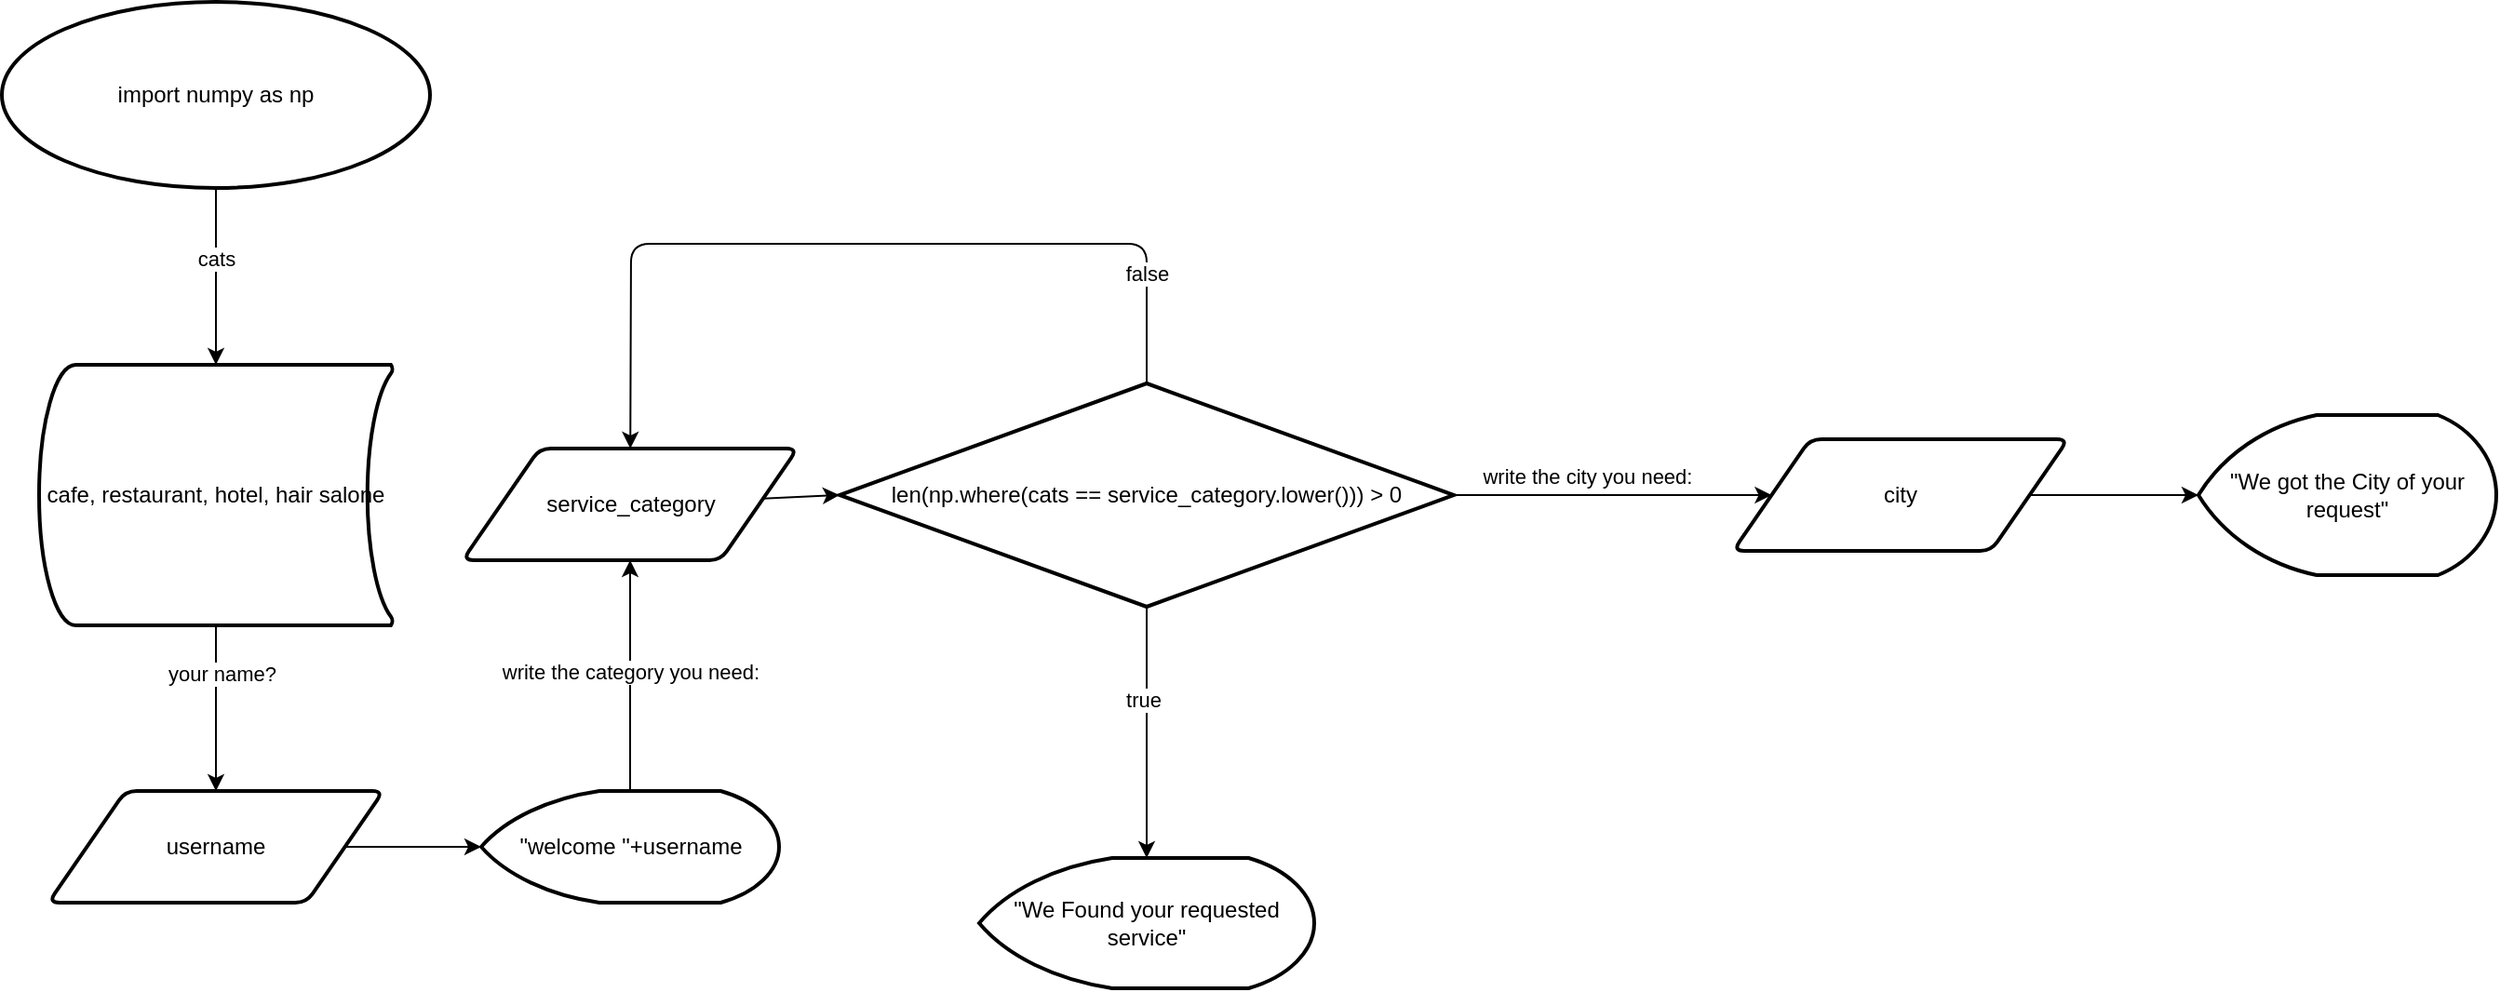 <mxfile>
    <diagram id="IwPKc2rh2Yczsk_fZYmh" name="Page-1">
        <mxGraphModel dx="736" dy="1011" grid="1" gridSize="10" guides="1" tooltips="1" connect="1" arrows="1" fold="1" page="0" pageScale="1" pageWidth="1169" pageHeight="827" math="0" shadow="0">
            <root>
                <mxCell id="0"/>
                <mxCell id="1" parent="0"/>
                <mxCell id="29" style="edgeStyle=none;html=1;entryX=0;entryY=0.5;entryDx=0;entryDy=0;entryPerimeter=0;" parent="1" source="8" target="28" edge="1">
                    <mxGeometry relative="1" as="geometry"/>
                </mxCell>
                <mxCell id="8" value="service_category" style="shape=parallelogram;html=1;strokeWidth=2;perimeter=parallelogramPerimeter;whiteSpace=wrap;rounded=1;arcSize=12;size=0.23;" parent="1" vertex="1">
                    <mxGeometry x="617.5" y="150" width="180" height="60" as="geometry"/>
                </mxCell>
                <mxCell id="10" style="edgeStyle=none;html=1;" parent="1" source="22" target="8" edge="1">
                    <mxGeometry relative="1" as="geometry">
                        <mxPoint x="707.5" y="314" as="sourcePoint"/>
                    </mxGeometry>
                </mxCell>
                <mxCell id="11" value="write the category you need:&amp;nbsp;" style="edgeLabel;html=1;align=center;verticalAlign=middle;resizable=0;points=[];" parent="10" vertex="1" connectable="0">
                    <mxGeometry x="-0.148" y="-1" relative="1" as="geometry">
                        <mxPoint y="-11" as="offset"/>
                    </mxGeometry>
                </mxCell>
                <mxCell id="35" style="edgeStyle=none;html=1;" parent="1" source="12" target="34" edge="1">
                    <mxGeometry relative="1" as="geometry"/>
                </mxCell>
                <mxCell id="12" value="city" style="shape=parallelogram;html=1;strokeWidth=2;perimeter=parallelogramPerimeter;whiteSpace=wrap;rounded=1;arcSize=12;size=0.23;" parent="1" vertex="1">
                    <mxGeometry x="1300" y="145" width="180" height="60" as="geometry"/>
                </mxCell>
                <mxCell id="13" style="edgeStyle=none;html=1;exitX=1;exitY=0.5;exitDx=0;exitDy=0;exitPerimeter=0;" parent="1" source="28" target="12" edge="1">
                    <mxGeometry relative="1" as="geometry">
                        <mxPoint x="1370" y="570" as="sourcePoint"/>
                    </mxGeometry>
                </mxCell>
                <mxCell id="14" value="write the city you need:&amp;nbsp;" style="edgeLabel;html=1;align=center;verticalAlign=middle;resizable=0;points=[];" parent="13" vertex="1" connectable="0">
                    <mxGeometry x="-0.148" y="-1" relative="1" as="geometry">
                        <mxPoint y="-11" as="offset"/>
                    </mxGeometry>
                </mxCell>
                <mxCell id="17" style="edgeStyle=none;html=1;" parent="1" source="23" target="16" edge="1">
                    <mxGeometry relative="1" as="geometry"/>
                </mxCell>
                <mxCell id="18" value="your name?" style="edgeLabel;html=1;align=center;verticalAlign=middle;resizable=0;points=[];" parent="17" vertex="1" connectable="0">
                    <mxGeometry x="-0.172" y="3" relative="1" as="geometry">
                        <mxPoint y="-11" as="offset"/>
                    </mxGeometry>
                </mxCell>
                <mxCell id="24" style="edgeStyle=none;html=1;" parent="1" source="15" target="23" edge="1">
                    <mxGeometry relative="1" as="geometry"/>
                </mxCell>
                <mxCell id="25" value="cats" style="edgeLabel;html=1;align=center;verticalAlign=middle;resizable=0;points=[];" parent="24" vertex="1" connectable="0">
                    <mxGeometry x="-0.251" y="1" relative="1" as="geometry">
                        <mxPoint x="-1" y="2" as="offset"/>
                    </mxGeometry>
                </mxCell>
                <mxCell id="15" value="import numpy as np" style="strokeWidth=2;html=1;shape=mxgraph.flowchart.start_2;whiteSpace=wrap;" parent="1" vertex="1">
                    <mxGeometry x="370" y="-90" width="230" height="100" as="geometry"/>
                </mxCell>
                <mxCell id="20" style="edgeStyle=none;html=1;" parent="1" source="16" target="22" edge="1">
                    <mxGeometry relative="1" as="geometry">
                        <mxPoint x="601.25" y="364" as="targetPoint"/>
                    </mxGeometry>
                </mxCell>
                <mxCell id="16" value="username" style="shape=parallelogram;html=1;strokeWidth=2;perimeter=parallelogramPerimeter;whiteSpace=wrap;rounded=1;arcSize=12;size=0.23;" parent="1" vertex="1">
                    <mxGeometry x="395" y="334" width="180" height="60" as="geometry"/>
                </mxCell>
                <mxCell id="22" value="&quot;welcome &quot;+username" style="strokeWidth=2;html=1;shape=mxgraph.flowchart.display;whiteSpace=wrap;" parent="1" vertex="1">
                    <mxGeometry x="627.5" y="334" width="160" height="60" as="geometry"/>
                </mxCell>
                <mxCell id="23" value="cafe, restaurant, hotel, hair salone" style="strokeWidth=2;html=1;shape=mxgraph.flowchart.stored_data;whiteSpace=wrap;" parent="1" vertex="1">
                    <mxGeometry x="390" y="105" width="190" height="140" as="geometry"/>
                </mxCell>
                <mxCell id="30" style="edgeStyle=none;html=1;exitX=0.5;exitY=0;exitDx=0;exitDy=0;exitPerimeter=0;" parent="1" source="28" target="8" edge="1">
                    <mxGeometry relative="1" as="geometry">
                        <Array as="points">
                            <mxPoint x="985" y="40"/>
                            <mxPoint x="708" y="40"/>
                        </Array>
                    </mxGeometry>
                </mxCell>
                <mxCell id="31" value="false" style="edgeLabel;html=1;align=center;verticalAlign=middle;resizable=0;points=[];" parent="30" vertex="1" connectable="0">
                    <mxGeometry x="-0.892" y="-2" relative="1" as="geometry">
                        <mxPoint x="-2" y="-34" as="offset"/>
                    </mxGeometry>
                </mxCell>
                <mxCell id="33" style="edgeStyle=none;html=1;exitX=0.5;exitY=1;exitDx=0;exitDy=0;exitPerimeter=0;" parent="1" source="28" target="32" edge="1">
                    <mxGeometry relative="1" as="geometry">
                        <mxPoint x="1150" y="177.281" as="sourcePoint"/>
                    </mxGeometry>
                </mxCell>
                <mxCell id="36" value="true" style="edgeLabel;html=1;align=center;verticalAlign=middle;resizable=0;points=[];" vertex="1" connectable="0" parent="33">
                    <mxGeometry x="-0.264" y="-2" relative="1" as="geometry">
                        <mxPoint as="offset"/>
                    </mxGeometry>
                </mxCell>
                <mxCell id="28" value="len(np.where(cats == service_category.lower())) &amp;gt; 0" style="strokeWidth=2;html=1;shape=mxgraph.flowchart.decision;whiteSpace=wrap;rotation=0;" parent="1" vertex="1">
                    <mxGeometry x="820" y="115" width="330" height="120" as="geometry"/>
                </mxCell>
                <mxCell id="32" value="&quot;We Found your requested service&quot;" style="strokeWidth=2;html=1;shape=mxgraph.flowchart.display;whiteSpace=wrap;" parent="1" vertex="1">
                    <mxGeometry x="895" y="370" width="180" height="70" as="geometry"/>
                </mxCell>
                <mxCell id="34" value="&quot;We got the City of your request&quot;" style="strokeWidth=2;html=1;shape=mxgraph.flowchart.display;whiteSpace=wrap;" parent="1" vertex="1">
                    <mxGeometry x="1550" y="132" width="160" height="86" as="geometry"/>
                </mxCell>
            </root>
        </mxGraphModel>
    </diagram>
</mxfile>